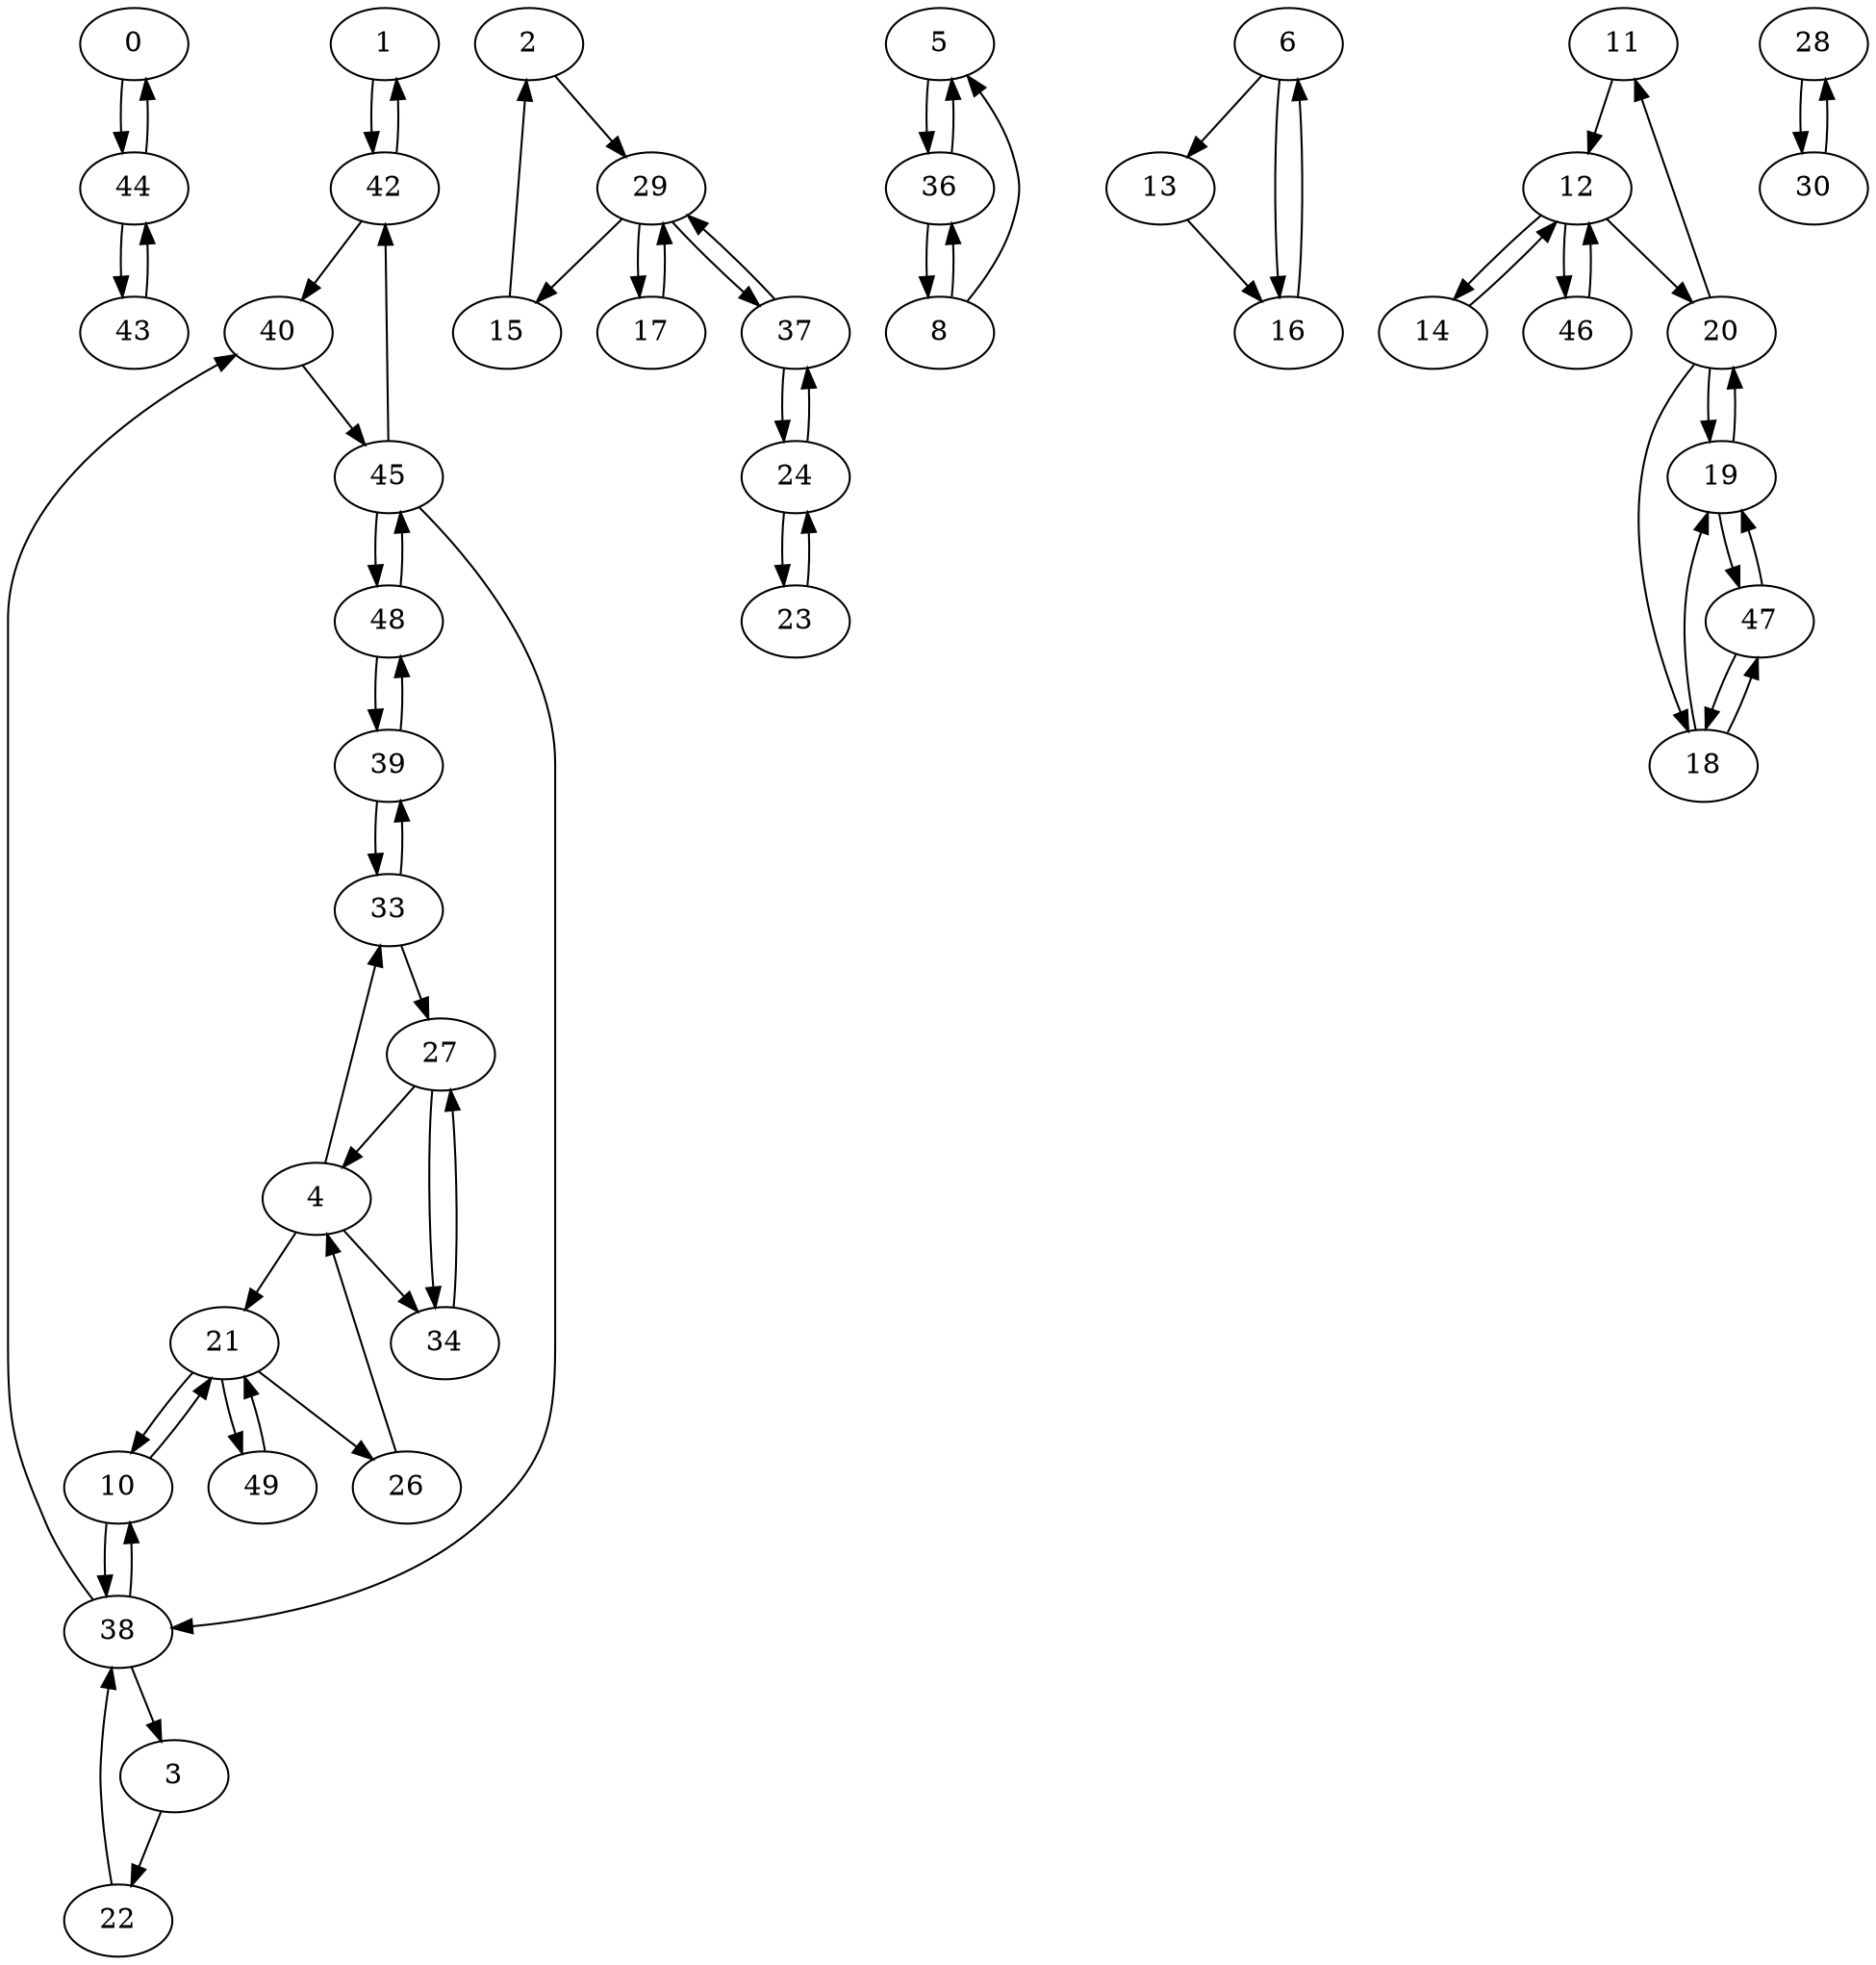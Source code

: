 digraph G {
  0 -> 44;
  1 -> 42;
  2 -> 29;
  3 -> 22;
  4 -> 21;
  4 -> 33;
  4 -> 34;
  5 -> 36;
  6 -> 13;
  6 -> 16;
  8 -> 5;
  8 -> 36;
  10 -> 21;
  10 -> 38;
  11 -> 12;
  12 -> 14;
  12 -> 20;
  12 -> 46;
  13 -> 16;
  14 -> 12;
  15 -> 2;
  16 -> 6;
  17 -> 29;
  18 -> 19;
  18 -> 47;
  19 -> 20;
  19 -> 47;
  20 -> 11;
  20 -> 18;
  20 -> 19;
  21 -> 10;
  21 -> 26;
  21 -> 49;
  22 -> 38;
  23 -> 24;
  24 -> 23;
  24 -> 37;
  26 -> 4;
  27 -> 4;
  27 -> 34;
  28 -> 30;
  29 -> 15;
  29 -> 17;
  29 -> 37;
  30 -> 28;
  33 -> 27;
  33 -> 39;
  34 -> 27;
  36 -> 5;
  36 -> 8;
  37 -> 24;
  37 -> 29;
  38 -> 3;
  38 -> 10;
  38 -> 40;
  39 -> 33;
  39 -> 48;
  40 -> 45;
  42 -> 1;
  42 -> 40;
  43 -> 44;
  44 -> 0;
  44 -> 43;
  45 -> 38;
  45 -> 42;
  45 -> 48;
  46 -> 12;
  47 -> 18;
  47 -> 19;
  48 -> 39;
  48 -> 45;
  49 -> 21;
}